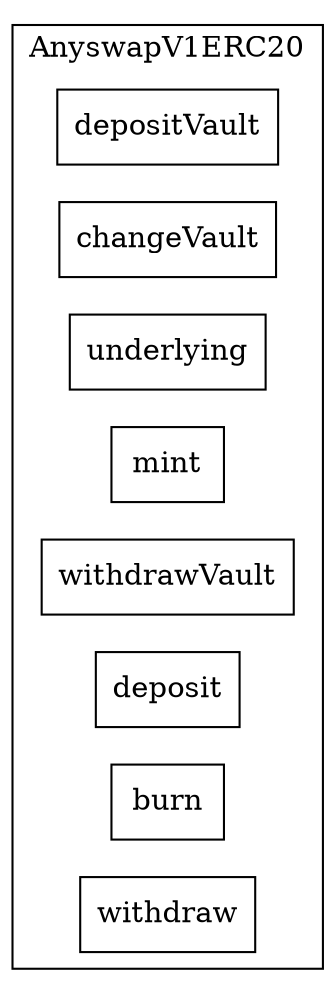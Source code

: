 strict digraph {
rankdir="LR"
node [shape=box]
subgraph cluster_1101_AnyswapV1ERC20 {
label = "AnyswapV1ERC20"
"1101_depositVault" [label="depositVault"]
"1101_changeVault" [label="changeVault"]
"1101_underlying" [label="underlying"]
"1101_mint" [label="mint"]
"1101_withdrawVault" [label="withdrawVault"]
"1101_deposit" [label="deposit"]
"1101_burn" [label="burn"]
"1101_withdraw" [label="withdraw"]
}subgraph cluster_solidity {
label = "[Solidity]"
}
}